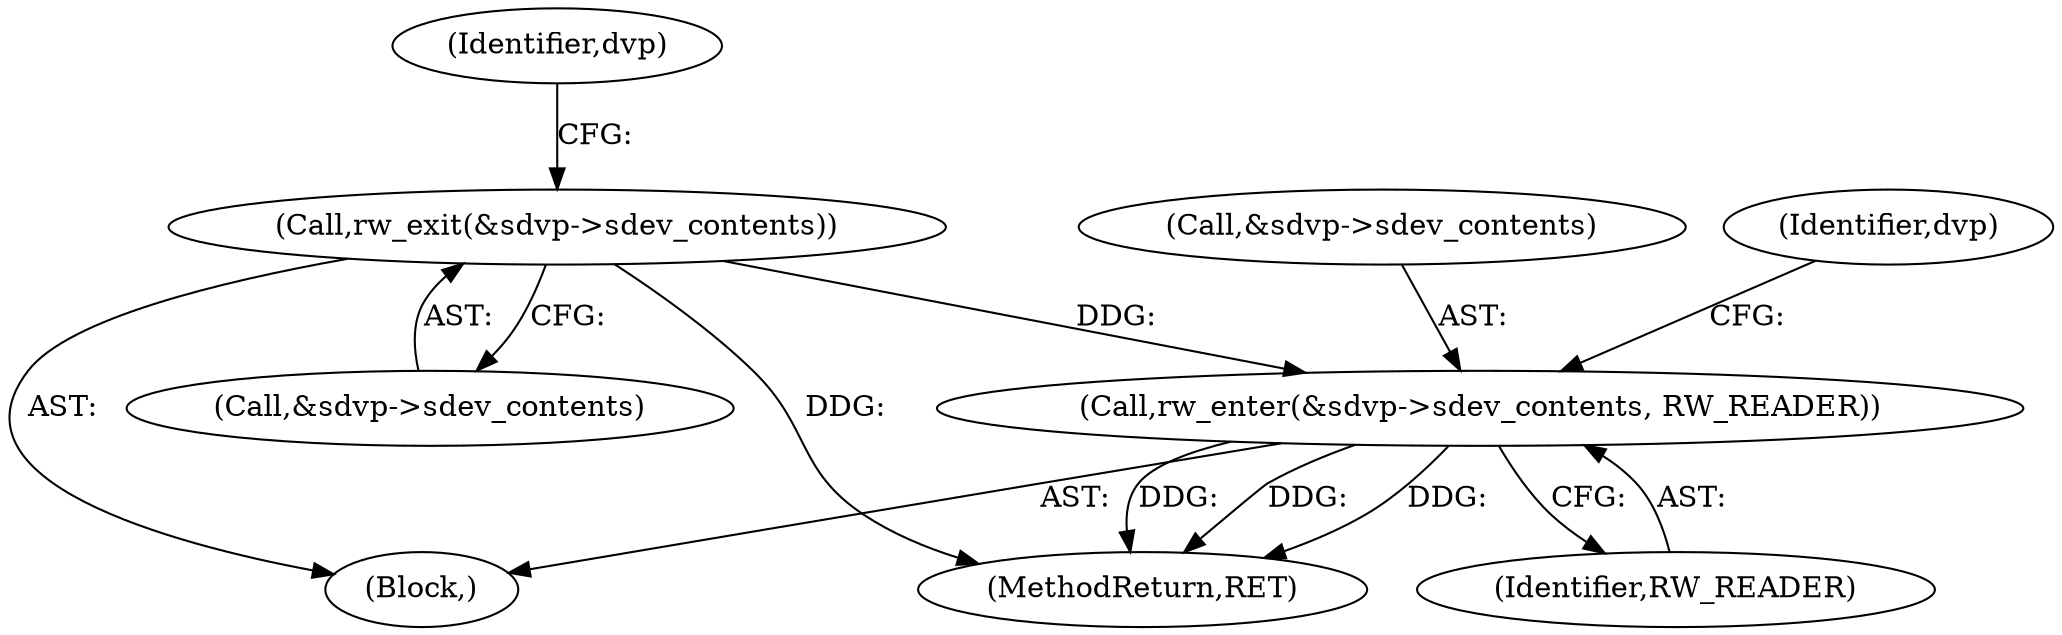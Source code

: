 digraph "0_illumos-gate_d65686849024838243515b5c40ae2c479460b4b5@pointer" {
"1000212" [label="(Call,rw_enter(&sdvp->sdev_contents, RW_READER))"];
"1000205" [label="(Call,rw_exit(&sdvp->sdev_contents))"];
"1000205" [label="(Call,rw_exit(&sdvp->sdev_contents))"];
"1000213" [label="(Call,&sdvp->sdev_contents)"];
"1000262" [label="(MethodReturn,RET)"];
"1000220" [label="(Identifier,dvp)"];
"1000211" [label="(Identifier,dvp)"];
"1000204" [label="(Block,)"];
"1000217" [label="(Identifier,RW_READER)"];
"1000206" [label="(Call,&sdvp->sdev_contents)"];
"1000212" [label="(Call,rw_enter(&sdvp->sdev_contents, RW_READER))"];
"1000212" -> "1000204"  [label="AST: "];
"1000212" -> "1000217"  [label="CFG: "];
"1000213" -> "1000212"  [label="AST: "];
"1000217" -> "1000212"  [label="AST: "];
"1000220" -> "1000212"  [label="CFG: "];
"1000212" -> "1000262"  [label="DDG: "];
"1000212" -> "1000262"  [label="DDG: "];
"1000212" -> "1000262"  [label="DDG: "];
"1000205" -> "1000212"  [label="DDG: "];
"1000205" -> "1000204"  [label="AST: "];
"1000205" -> "1000206"  [label="CFG: "];
"1000206" -> "1000205"  [label="AST: "];
"1000211" -> "1000205"  [label="CFG: "];
"1000205" -> "1000262"  [label="DDG: "];
}
